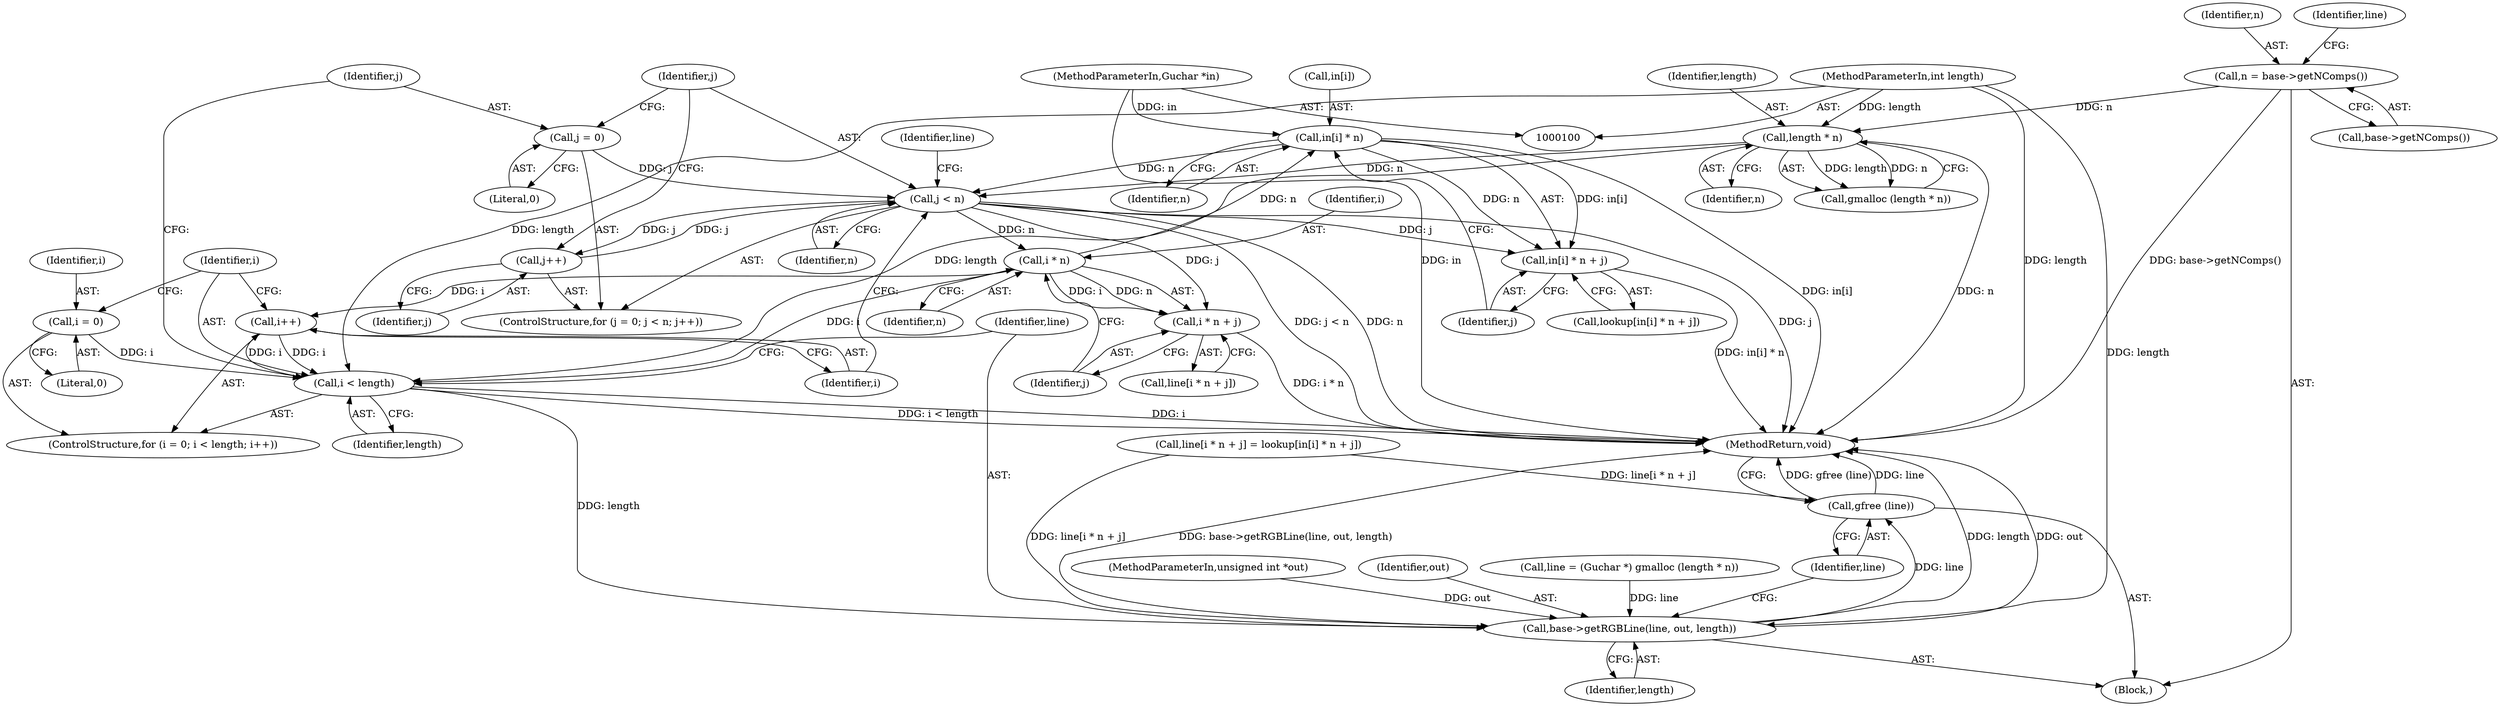 digraph "0_poppler_7b2d314a61fd0e12f47c62996cb49ec0d1ba747a_6@array" {
"1000149" [label="(Call,in[i] * n)"];
"1000101" [label="(MethodParameterIn,Guchar *in)"];
"1000142" [label="(Call,i * n)"];
"1000124" [label="(Call,i < length)"];
"1000121" [label="(Call,i = 0)"];
"1000127" [label="(Call,i++)"];
"1000117" [label="(Call,length * n)"];
"1000103" [label="(MethodParameterIn,int length)"];
"1000109" [label="(Call,n = base->getNComps())"];
"1000133" [label="(Call,j < n)"];
"1000136" [label="(Call,j++)"];
"1000130" [label="(Call,j = 0)"];
"1000149" [label="(Call,in[i] * n)"];
"1000155" [label="(Call,base->getRGBLine(line, out, length))"];
"1000159" [label="(Call,gfree (line))"];
"1000141" [label="(Call,i * n + j)"];
"1000148" [label="(Call,in[i] * n + j)"];
"1000116" [label="(Call,gmalloc (length * n))"];
"1000130" [label="(Call,j = 0)"];
"1000142" [label="(Call,i * n)"];
"1000109" [label="(Call,n = base->getNComps())"];
"1000111" [label="(Call,base->getNComps())"];
"1000117" [label="(Call,length * n)"];
"1000125" [label="(Identifier,i)"];
"1000138" [label="(Call,line[i * n + j] = lookup[in[i] * n + j])"];
"1000102" [label="(MethodParameterIn,unsigned int *out)"];
"1000145" [label="(Identifier,j)"];
"1000101" [label="(MethodParameterIn,Guchar *in)"];
"1000157" [label="(Identifier,out)"];
"1000136" [label="(Call,j++)"];
"1000120" [label="(ControlStructure,for (i = 0; i < length; i++))"];
"1000110" [label="(Identifier,n)"];
"1000144" [label="(Identifier,n)"];
"1000127" [label="(Call,i++)"];
"1000119" [label="(Identifier,n)"];
"1000124" [label="(Call,i < length)"];
"1000133" [label="(Call,j < n)"];
"1000118" [label="(Identifier,length)"];
"1000141" [label="(Call,i * n + j)"];
"1000113" [label="(Identifier,line)"];
"1000140" [label="(Identifier,line)"];
"1000135" [label="(Identifier,n)"];
"1000123" [label="(Literal,0)"];
"1000129" [label="(ControlStructure,for (j = 0; j < n; j++))"];
"1000137" [label="(Identifier,j)"];
"1000156" [label="(Identifier,line)"];
"1000150" [label="(Call,in[i])"];
"1000131" [label="(Identifier,j)"];
"1000112" [label="(Call,line = (Guchar *) gmalloc (length * n))"];
"1000159" [label="(Call,gfree (line))"];
"1000128" [label="(Identifier,i)"];
"1000149" [label="(Call,in[i] * n)"];
"1000161" [label="(MethodReturn,void)"];
"1000158" [label="(Identifier,length)"];
"1000134" [label="(Identifier,j)"];
"1000148" [label="(Call,in[i] * n + j)"];
"1000155" [label="(Call,base->getRGBLine(line, out, length))"];
"1000122" [label="(Identifier,i)"];
"1000154" [label="(Identifier,j)"];
"1000143" [label="(Identifier,i)"];
"1000103" [label="(MethodParameterIn,int length)"];
"1000160" [label="(Identifier,line)"];
"1000139" [label="(Call,line[i * n + j])"];
"1000126" [label="(Identifier,length)"];
"1000104" [label="(Block,)"];
"1000132" [label="(Literal,0)"];
"1000146" [label="(Call,lookup[in[i] * n + j])"];
"1000153" [label="(Identifier,n)"];
"1000121" [label="(Call,i = 0)"];
"1000149" -> "1000148"  [label="AST: "];
"1000149" -> "1000153"  [label="CFG: "];
"1000150" -> "1000149"  [label="AST: "];
"1000153" -> "1000149"  [label="AST: "];
"1000154" -> "1000149"  [label="CFG: "];
"1000149" -> "1000161"  [label="DDG: in[i]"];
"1000149" -> "1000133"  [label="DDG: n"];
"1000149" -> "1000148"  [label="DDG: in[i]"];
"1000149" -> "1000148"  [label="DDG: n"];
"1000101" -> "1000149"  [label="DDG: in"];
"1000142" -> "1000149"  [label="DDG: n"];
"1000101" -> "1000100"  [label="AST: "];
"1000101" -> "1000161"  [label="DDG: in"];
"1000142" -> "1000141"  [label="AST: "];
"1000142" -> "1000144"  [label="CFG: "];
"1000143" -> "1000142"  [label="AST: "];
"1000144" -> "1000142"  [label="AST: "];
"1000145" -> "1000142"  [label="CFG: "];
"1000142" -> "1000127"  [label="DDG: i"];
"1000142" -> "1000141"  [label="DDG: i"];
"1000142" -> "1000141"  [label="DDG: n"];
"1000124" -> "1000142"  [label="DDG: i"];
"1000133" -> "1000142"  [label="DDG: n"];
"1000124" -> "1000120"  [label="AST: "];
"1000124" -> "1000126"  [label="CFG: "];
"1000125" -> "1000124"  [label="AST: "];
"1000126" -> "1000124"  [label="AST: "];
"1000131" -> "1000124"  [label="CFG: "];
"1000156" -> "1000124"  [label="CFG: "];
"1000124" -> "1000161"  [label="DDG: i"];
"1000124" -> "1000161"  [label="DDG: i < length"];
"1000121" -> "1000124"  [label="DDG: i"];
"1000127" -> "1000124"  [label="DDG: i"];
"1000117" -> "1000124"  [label="DDG: length"];
"1000103" -> "1000124"  [label="DDG: length"];
"1000124" -> "1000127"  [label="DDG: i"];
"1000124" -> "1000155"  [label="DDG: length"];
"1000121" -> "1000120"  [label="AST: "];
"1000121" -> "1000123"  [label="CFG: "];
"1000122" -> "1000121"  [label="AST: "];
"1000123" -> "1000121"  [label="AST: "];
"1000125" -> "1000121"  [label="CFG: "];
"1000127" -> "1000120"  [label="AST: "];
"1000127" -> "1000128"  [label="CFG: "];
"1000128" -> "1000127"  [label="AST: "];
"1000125" -> "1000127"  [label="CFG: "];
"1000117" -> "1000116"  [label="AST: "];
"1000117" -> "1000119"  [label="CFG: "];
"1000118" -> "1000117"  [label="AST: "];
"1000119" -> "1000117"  [label="AST: "];
"1000116" -> "1000117"  [label="CFG: "];
"1000117" -> "1000161"  [label="DDG: n"];
"1000117" -> "1000116"  [label="DDG: length"];
"1000117" -> "1000116"  [label="DDG: n"];
"1000103" -> "1000117"  [label="DDG: length"];
"1000109" -> "1000117"  [label="DDG: n"];
"1000117" -> "1000133"  [label="DDG: n"];
"1000103" -> "1000100"  [label="AST: "];
"1000103" -> "1000161"  [label="DDG: length"];
"1000103" -> "1000155"  [label="DDG: length"];
"1000109" -> "1000104"  [label="AST: "];
"1000109" -> "1000111"  [label="CFG: "];
"1000110" -> "1000109"  [label="AST: "];
"1000111" -> "1000109"  [label="AST: "];
"1000113" -> "1000109"  [label="CFG: "];
"1000109" -> "1000161"  [label="DDG: base->getNComps()"];
"1000133" -> "1000129"  [label="AST: "];
"1000133" -> "1000135"  [label="CFG: "];
"1000134" -> "1000133"  [label="AST: "];
"1000135" -> "1000133"  [label="AST: "];
"1000140" -> "1000133"  [label="CFG: "];
"1000128" -> "1000133"  [label="CFG: "];
"1000133" -> "1000161"  [label="DDG: j"];
"1000133" -> "1000161"  [label="DDG: j < n"];
"1000133" -> "1000161"  [label="DDG: n"];
"1000136" -> "1000133"  [label="DDG: j"];
"1000130" -> "1000133"  [label="DDG: j"];
"1000133" -> "1000136"  [label="DDG: j"];
"1000133" -> "1000141"  [label="DDG: j"];
"1000133" -> "1000148"  [label="DDG: j"];
"1000136" -> "1000129"  [label="AST: "];
"1000136" -> "1000137"  [label="CFG: "];
"1000137" -> "1000136"  [label="AST: "];
"1000134" -> "1000136"  [label="CFG: "];
"1000130" -> "1000129"  [label="AST: "];
"1000130" -> "1000132"  [label="CFG: "];
"1000131" -> "1000130"  [label="AST: "];
"1000132" -> "1000130"  [label="AST: "];
"1000134" -> "1000130"  [label="CFG: "];
"1000155" -> "1000104"  [label="AST: "];
"1000155" -> "1000158"  [label="CFG: "];
"1000156" -> "1000155"  [label="AST: "];
"1000157" -> "1000155"  [label="AST: "];
"1000158" -> "1000155"  [label="AST: "];
"1000160" -> "1000155"  [label="CFG: "];
"1000155" -> "1000161"  [label="DDG: out"];
"1000155" -> "1000161"  [label="DDG: base->getRGBLine(line, out, length)"];
"1000155" -> "1000161"  [label="DDG: length"];
"1000138" -> "1000155"  [label="DDG: line[i * n + j]"];
"1000112" -> "1000155"  [label="DDG: line"];
"1000102" -> "1000155"  [label="DDG: out"];
"1000155" -> "1000159"  [label="DDG: line"];
"1000159" -> "1000104"  [label="AST: "];
"1000159" -> "1000160"  [label="CFG: "];
"1000160" -> "1000159"  [label="AST: "];
"1000161" -> "1000159"  [label="CFG: "];
"1000159" -> "1000161"  [label="DDG: gfree (line)"];
"1000159" -> "1000161"  [label="DDG: line"];
"1000138" -> "1000159"  [label="DDG: line[i * n + j]"];
"1000141" -> "1000139"  [label="AST: "];
"1000141" -> "1000145"  [label="CFG: "];
"1000145" -> "1000141"  [label="AST: "];
"1000139" -> "1000141"  [label="CFG: "];
"1000141" -> "1000161"  [label="DDG: i * n"];
"1000148" -> "1000146"  [label="AST: "];
"1000148" -> "1000154"  [label="CFG: "];
"1000154" -> "1000148"  [label="AST: "];
"1000146" -> "1000148"  [label="CFG: "];
"1000148" -> "1000161"  [label="DDG: in[i] * n"];
}
